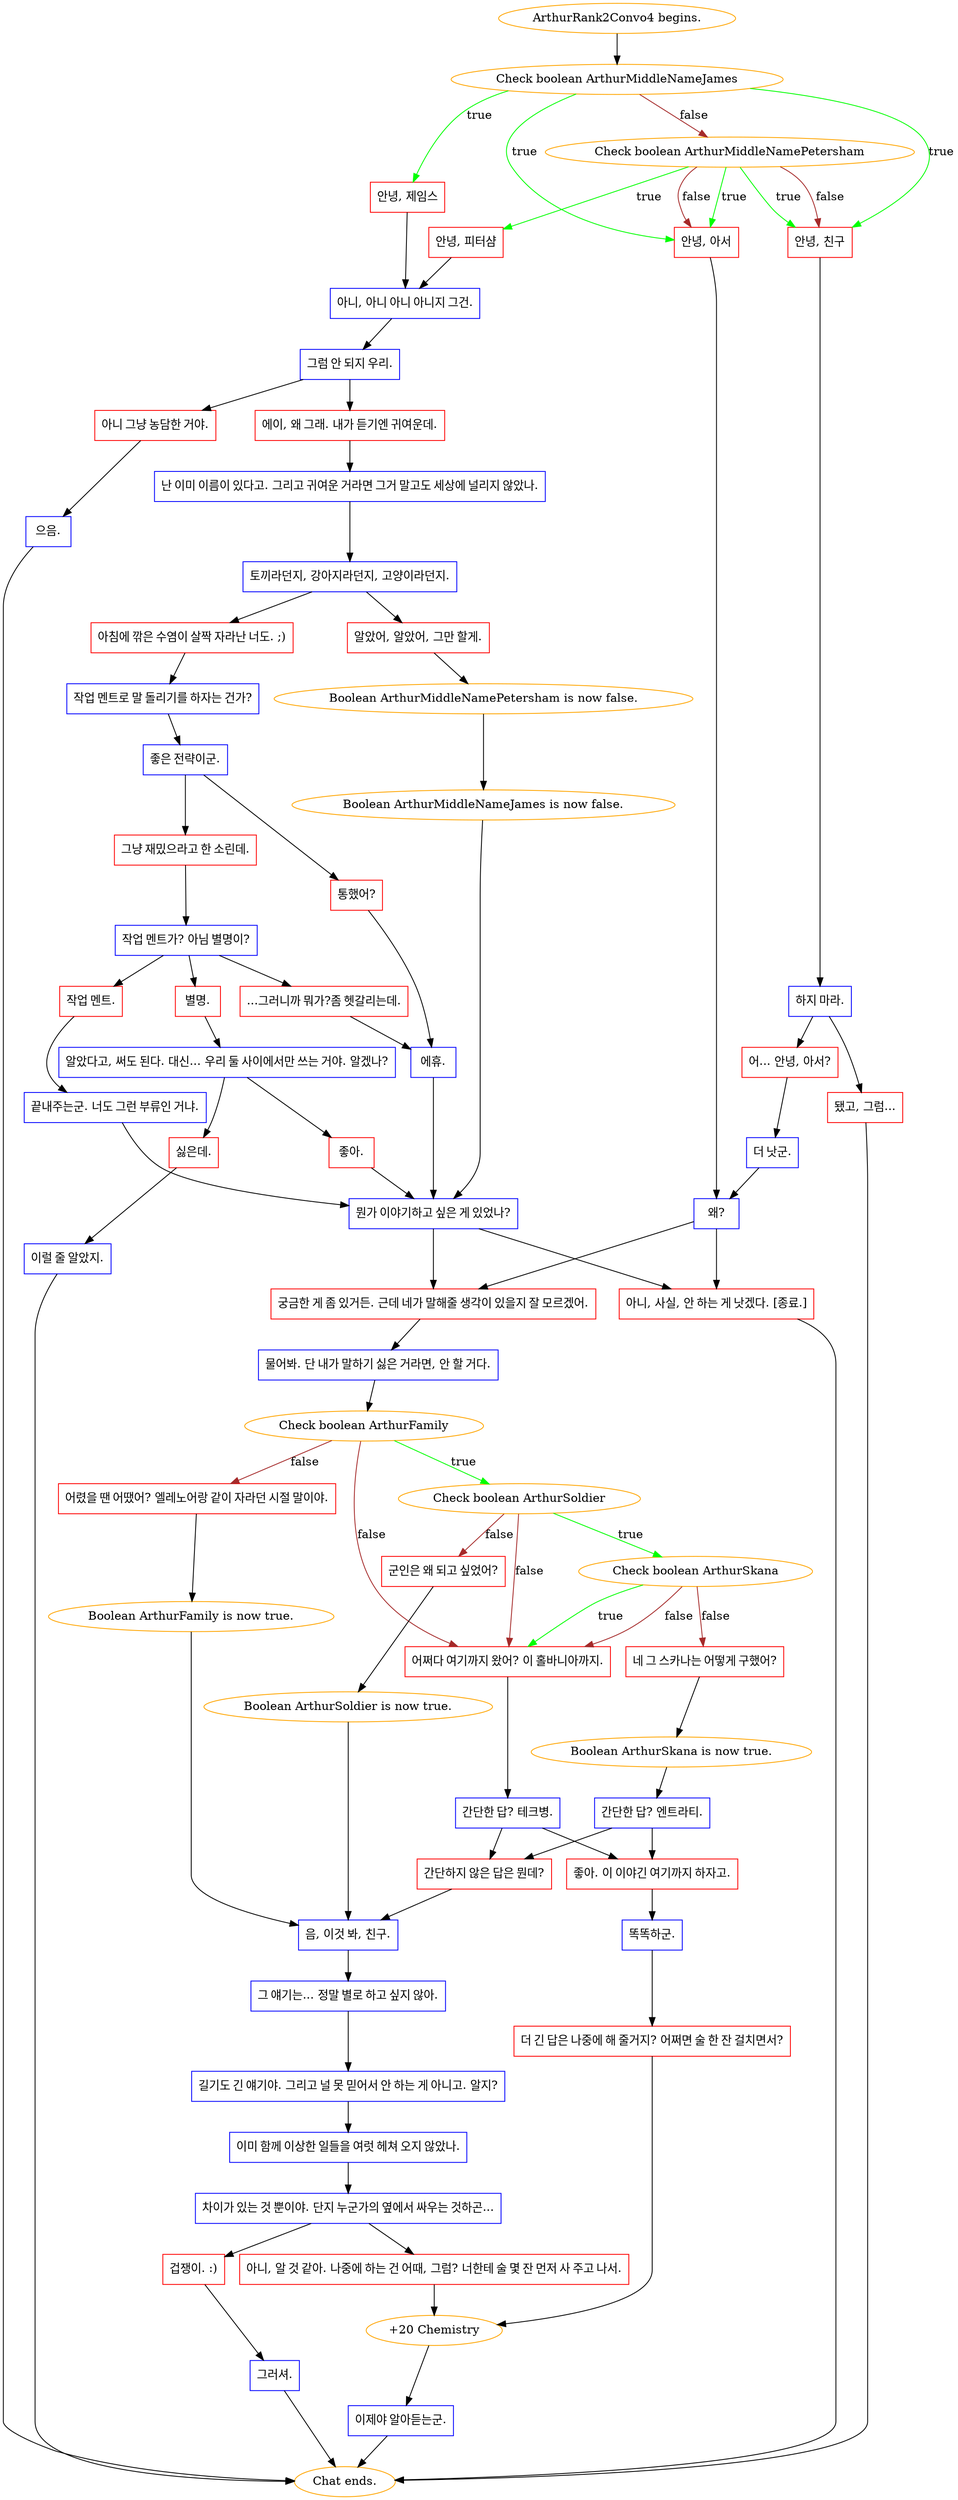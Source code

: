 digraph {
	"ArthurRank2Convo4 begins." [color=orange];
		"ArthurRank2Convo4 begins." -> j2624391343;
	j2624391343 [label="Check boolean ArthurMiddleNameJames",color=orange];
		j2624391343 -> j178705177 [label=true,color=green];
		j2624391343 -> j643402370 [label=true,color=green];
		j2624391343 -> j315257842 [label=true,color=green];
		j2624391343 -> j3158952704 [label=false,color=brown];
	j178705177 [label="안녕, 제임스",shape=box,color=red];
		j178705177 -> j3824722365;
	j643402370 [label="안녕, 아서",shape=box,color=red];
		j643402370 -> j2602625330;
	j315257842 [label="안녕, 친구",shape=box,color=red];
		j315257842 -> j1281871199;
	j3158952704 [label="Check boolean ArthurMiddleNamePetersham",color=orange];
		j3158952704 -> j1829281185 [label=true,color=green];
		j3158952704 -> j643402370 [label=true,color=green];
		j3158952704 -> j315257842 [label=true,color=green];
		j3158952704 -> j643402370 [label=false,color=brown];
		j3158952704 -> j315257842 [label=false,color=brown];
	j3824722365 [label="아니, 아니 아니 아니지 그건.",shape=box,color=blue];
		j3824722365 -> j3751336535;
	j2602625330 [label="왜?",shape=box,color=blue];
		j2602625330 -> j2416530244;
		j2602625330 -> j4177855456;
	j1281871199 [label="하지 마라.",shape=box,color=blue];
		j1281871199 -> j3678198173;
		j1281871199 -> j3700819005;
	j1829281185 [label="안녕, 피터샴",shape=box,color=red];
		j1829281185 -> j3824722365;
	j3751336535 [label="그럼 안 되지 우리.",shape=box,color=blue];
		j3751336535 -> j2882875921;
		j3751336535 -> j592559689;
	j2416530244 [label="궁금한 게 좀 있거든. 근데 네가 말해줄 생각이 있을지 잘 모르겠어.",shape=box,color=red];
		j2416530244 -> j1752311855;
	j4177855456 [label="아니, 사실, 안 하는 게 낫겠다. [종료.]",shape=box,color=red];
		j4177855456 -> "Chat ends.";
	j3678198173 [label="됐고, 그럼...",shape=box,color=red];
		j3678198173 -> "Chat ends.";
	j3700819005 [label="어... 안녕, 아서?",shape=box,color=red];
		j3700819005 -> j963021265;
	j2882875921 [label="에이, 왜 그래. 내가 듣기엔 귀여운데.",shape=box,color=red];
		j2882875921 -> j325228233;
	j592559689 [label="아니 그냥 농담한 거야.",shape=box,color=red];
		j592559689 -> j1231560638;
	j1752311855 [label="물어봐. 단 내가 말하기 싫은 거라면, 안 할 거다.",shape=box,color=blue];
		j1752311855 -> j4236281560;
	"Chat ends." [color=orange];
	j963021265 [label="더 낫군.",shape=box,color=blue];
		j963021265 -> j2602625330;
	j325228233 [label="난 이미 이름이 있다고. 그리고 귀여운 거라면 그거 말고도 세상에 널리지 않았나.",shape=box,color=blue];
		j325228233 -> j3567481094;
	j1231560638 [label="으음.",shape=box,color=blue];
		j1231560638 -> "Chat ends.";
	j4236281560 [label="Check boolean ArthurFamily",color=orange];
		j4236281560 -> j1869425841 [label=true,color=green];
		j4236281560 -> j591826831 [label=false,color=brown];
		j4236281560 -> j3973950105 [label=false,color=brown];
	j3567481094 [label="토끼라던지, 강아지라던지, 고양이라던지.",shape=box,color=blue];
		j3567481094 -> j4035653750;
		j3567481094 -> j4143399961;
	j1869425841 [label="Check boolean ArthurSoldier",color=orange];
		j1869425841 -> j1478627454 [label=true,color=green];
		j1869425841 -> j3540928643 [label=false,color=brown];
		j1869425841 -> j3973950105 [label=false,color=brown];
	j591826831 [label="어렸을 땐 어땠어? 엘레노어랑 같이 자라던 시절 말이야.",shape=box,color=red];
		j591826831 -> j3999376303;
	j3973950105 [label="어쩌다 여기까지 왔어? 이 홀바니아까지.",shape=box,color=red];
		j3973950105 -> j3851594627;
	j4035653750 [label="아침에 깎은 수염이 살짝 자라난 너도. ;)",shape=box,color=red];
		j4035653750 -> j1443396317;
	j4143399961 [label="알았어, 알았어, 그만 할게.",shape=box,color=red];
		j4143399961 -> j2865170020;
	j1478627454 [label="Check boolean ArthurSkana",color=orange];
		j1478627454 -> j3973950105 [label=true,color=green];
		j1478627454 -> j2969708317 [label=false,color=brown];
		j1478627454 -> j3973950105 [label=false,color=brown];
	j3540928643 [label="군인은 왜 되고 싶었어?",shape=box,color=red];
		j3540928643 -> j1573805320;
	j3999376303 [label="Boolean ArthurFamily is now true.",color=orange];
		j3999376303 -> j2990129983;
	j3851594627 [label="간단한 답? 테크병.",shape=box,color=blue];
		j3851594627 -> j745987710;
		j3851594627 -> j1259884808;
	j1443396317 [label="작업 멘트로 말 돌리기를 하자는 건가?",shape=box,color=blue];
		j1443396317 -> j1492650532;
	j2865170020 [label="Boolean ArthurMiddleNamePetersham is now false.",color=orange];
		j2865170020 -> j3994173053;
	j2969708317 [label="네 그 스카나는 어떻게 구했어?",shape=box,color=red];
		j2969708317 -> j112559708;
	j1573805320 [label="Boolean ArthurSoldier is now true.",color=orange];
		j1573805320 -> j2990129983;
	j2990129983 [label="음, 이것 봐, 친구.",shape=box,color=blue];
		j2990129983 -> j3694185035;
	j745987710 [label="좋아. 이 이야긴 여기까지 하자고.",shape=box,color=red];
		j745987710 -> j2245926106;
	j1259884808 [label="간단하지 않은 답은 뭔데?",shape=box,color=red];
		j1259884808 -> j2990129983;
	j1492650532 [label="좋은 전략이군.",shape=box,color=blue];
		j1492650532 -> j2075341454;
		j1492650532 -> j1335360631;
	j3994173053 [label="Boolean ArthurMiddleNameJames is now false.",color=orange];
		j3994173053 -> j3167324720;
	j112559708 [label="Boolean ArthurSkana is now true.",color=orange];
		j112559708 -> j3286531556;
	j3694185035 [label="그 얘기는... 정말 별로 하고 싶지 않아.",shape=box,color=blue];
		j3694185035 -> j559620247;
	j2245926106 [label="똑똑하군.",shape=box,color=blue];
		j2245926106 -> j3766863056;
	j2075341454 [label="통했어?",shape=box,color=red];
		j2075341454 -> j3752844315;
	j1335360631 [label="그냥 재밌으라고 한 소린데.",shape=box,color=red];
		j1335360631 -> j1388430319;
	j3167324720 [label="뭔가 이야기하고 싶은 게 있었나?",shape=box,color=blue];
		j3167324720 -> j2416530244;
		j3167324720 -> j4177855456;
	j3286531556 [label="간단한 답? 엔트라티.",shape=box,color=blue];
		j3286531556 -> j745987710;
		j3286531556 -> j1259884808;
	j559620247 [label="길기도 긴 얘기야. 그리고 널 못 믿어서 안 하는 게 아니고. 알지?",shape=box,color=blue];
		j559620247 -> j803268773;
	j3766863056 [label="더 긴 답은 나중에 해 줄거지? 어쩌면 술 한 잔 걸치면서?",shape=box,color=red];
		j3766863056 -> j793051892;
	j3752844315 [label="에휴.",shape=box,color=blue];
		j3752844315 -> j3167324720;
	j1388430319 [label="작업 멘트가? 아님 별명이?",shape=box,color=blue];
		j1388430319 -> j670400978;
		j1388430319 -> j1834163633;
		j1388430319 -> j1967870711;
	j803268773 [label="이미 함께 이상한 일들을 여럿 헤쳐 오지 않았나.",shape=box,color=blue];
		j803268773 -> j2743046201;
	j793051892 [label="+20 Chemistry",color=orange];
		j793051892 -> j1567936680;
	j670400978 [label="...그러니까 뭐가?좀 헷갈리는데.",shape=box,color=red];
		j670400978 -> j3752844315;
	j1834163633 [label="작업 멘트.",shape=box,color=red];
		j1834163633 -> j929579218;
	j1967870711 [label="별명.",shape=box,color=red];
		j1967870711 -> j3439751939;
	j2743046201 [label="차이가 있는 것 뿐이야. 단지 누군가의 옆에서 싸우는 것하곤...",shape=box,color=blue];
		j2743046201 -> j3066700889;
		j2743046201 -> j1381240969;
	j1567936680 [label="이제야 알아듣는군.",shape=box,color=blue];
		j1567936680 -> "Chat ends.";
	j929579218 [label="끝내주는군. 너도 그런 부류인 거냐.",shape=box,color=blue];
		j929579218 -> j3167324720;
	j3439751939 [label="알았다고, 써도 된다. 대신... 우리 둘 사이에서만 쓰는 거야. 알겠나?",shape=box,color=blue];
		j3439751939 -> j3216428778;
		j3439751939 -> j868405118;
	j3066700889 [label="아니, 알 것 같아. 나중에 하는 건 어때, 그럼? 너한테 술 몇 잔 먼저 사 주고 나서.",shape=box,color=red];
		j3066700889 -> j793051892;
	j1381240969 [label="겁쟁이. :)",shape=box,color=red];
		j1381240969 -> j3033161068;
	j3216428778 [label="좋아.",shape=box,color=red];
		j3216428778 -> j3167324720;
	j868405118 [label="싫은데.",shape=box,color=red];
		j868405118 -> j4089805426;
	j3033161068 [label="그러셔.",shape=box,color=blue];
		j3033161068 -> "Chat ends.";
	j4089805426 [label="이럴 줄 알았지.",shape=box,color=blue];
		j4089805426 -> "Chat ends.";
}